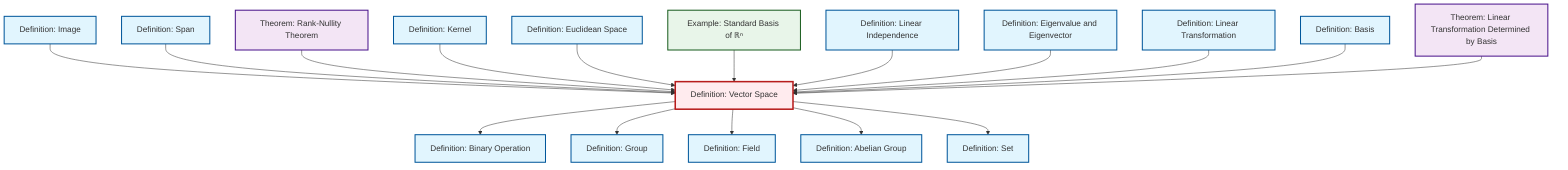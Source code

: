 graph TD
    classDef definition fill:#e1f5fe,stroke:#01579b,stroke-width:2px
    classDef theorem fill:#f3e5f5,stroke:#4a148c,stroke-width:2px
    classDef axiom fill:#fff3e0,stroke:#e65100,stroke-width:2px
    classDef example fill:#e8f5e9,stroke:#1b5e20,stroke-width:2px
    classDef current fill:#ffebee,stroke:#b71c1c,stroke-width:3px
    def-binary-operation["Definition: Binary Operation"]:::definition
    def-abelian-group["Definition: Abelian Group"]:::definition
    def-eigenvalue-eigenvector["Definition: Eigenvalue and Eigenvector"]:::definition
    def-kernel["Definition: Kernel"]:::definition
    def-field["Definition: Field"]:::definition
    def-group["Definition: Group"]:::definition
    def-linear-independence["Definition: Linear Independence"]:::definition
    def-basis["Definition: Basis"]:::definition
    def-linear-transformation["Definition: Linear Transformation"]:::definition
    def-vector-space["Definition: Vector Space"]:::definition
    ex-standard-basis-rn["Example: Standard Basis of ℝⁿ"]:::example
    thm-rank-nullity["Theorem: Rank-Nullity Theorem"]:::theorem
    def-set["Definition: Set"]:::definition
    thm-linear-transformation-basis["Theorem: Linear Transformation Determined by Basis"]:::theorem
    def-euclidean-space["Definition: Euclidean Space"]:::definition
    def-image["Definition: Image"]:::definition
    def-span["Definition: Span"]:::definition
    def-image --> def-vector-space
    def-vector-space --> def-binary-operation
    def-span --> def-vector-space
    def-vector-space --> def-group
    thm-rank-nullity --> def-vector-space
    def-kernel --> def-vector-space
    def-euclidean-space --> def-vector-space
    def-vector-space --> def-field
    ex-standard-basis-rn --> def-vector-space
    def-linear-independence --> def-vector-space
    def-vector-space --> def-abelian-group
    def-eigenvalue-eigenvector --> def-vector-space
    def-linear-transformation --> def-vector-space
    def-basis --> def-vector-space
    thm-linear-transformation-basis --> def-vector-space
    def-vector-space --> def-set
    class def-vector-space current